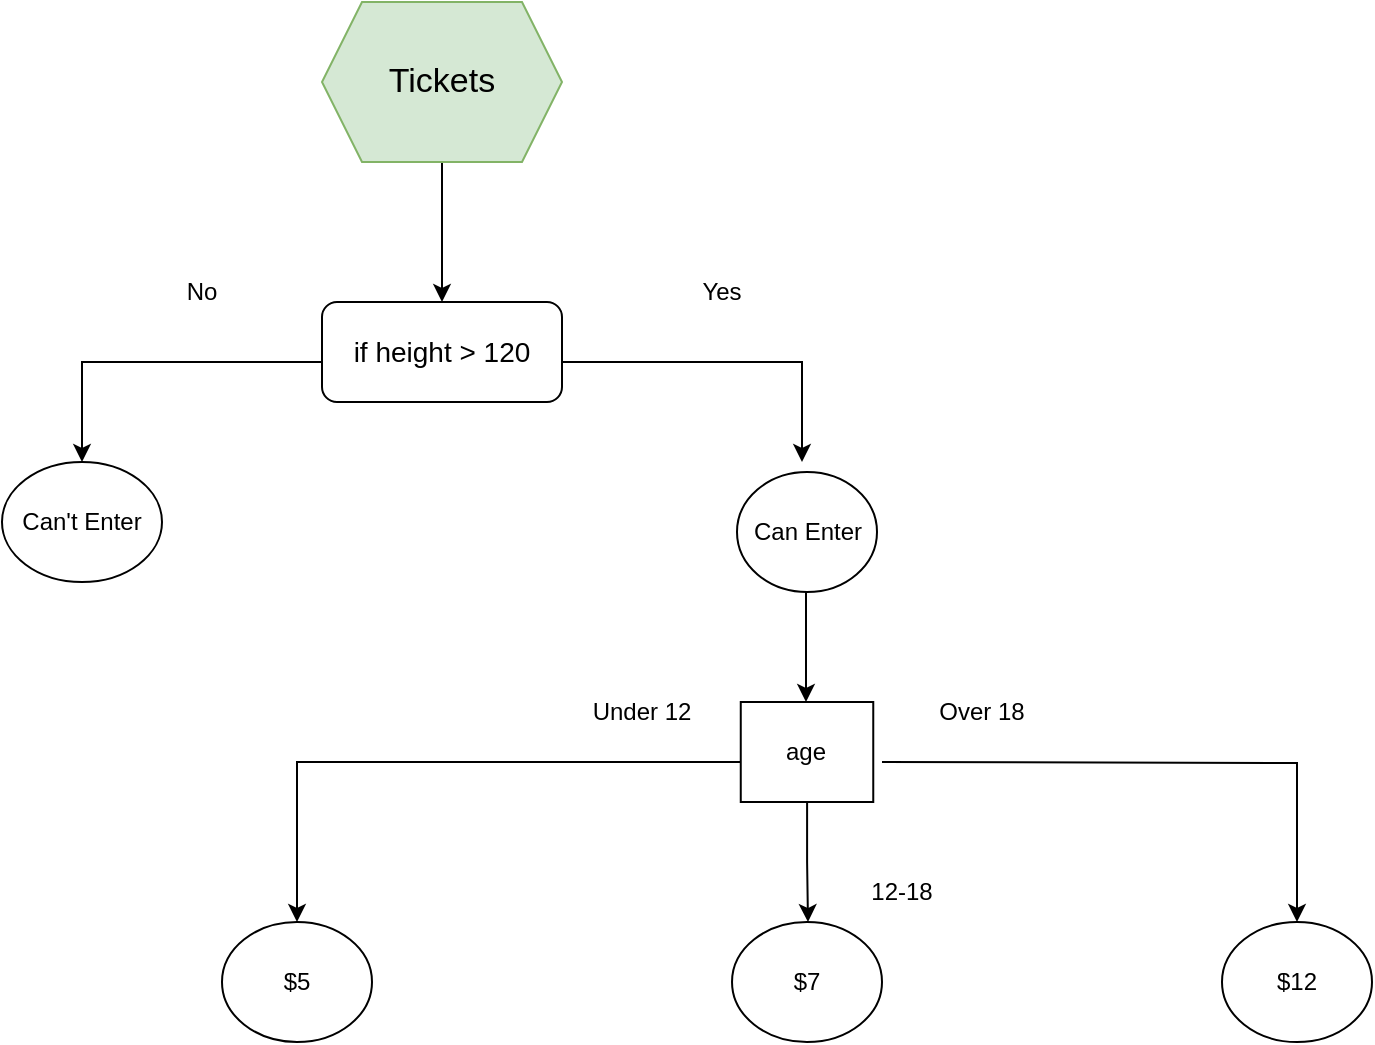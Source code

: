 <mxfile version="22.1.15" type="github">
  <diagram name="Page-1" id="FrTlOlZa7Pk7a0CT6voq">
    <mxGraphModel dx="765" dy="454" grid="1" gridSize="10" guides="1" tooltips="1" connect="1" arrows="1" fold="1" page="1" pageScale="1" pageWidth="850" pageHeight="1100" math="0" shadow="0">
      <root>
        <mxCell id="0" />
        <mxCell id="1" parent="0" />
        <mxCell id="Ezsk1gdBavUFcUs4IUh0-2" style="edgeStyle=orthogonalEdgeStyle;rounded=0;orthogonalLoop=1;jettySize=auto;html=1;" parent="1" source="Ezsk1gdBavUFcUs4IUh0-1" edge="1">
          <mxGeometry relative="1" as="geometry">
            <mxPoint x="420" y="200" as="targetPoint" />
          </mxGeometry>
        </mxCell>
        <mxCell id="Ezsk1gdBavUFcUs4IUh0-1" value="&lt;font style=&quot;font-size: 17px;&quot;&gt;Tickets&lt;/font&gt;" style="shape=hexagon;perimeter=hexagonPerimeter2;whiteSpace=wrap;html=1;fixedSize=1;fillColor=#d5e8d4;strokeColor=#82b366;" parent="1" vertex="1">
          <mxGeometry x="360" y="50" width="120" height="80" as="geometry" />
        </mxCell>
        <mxCell id="Ezsk1gdBavUFcUs4IUh0-4" style="edgeStyle=orthogonalEdgeStyle;rounded=0;orthogonalLoop=1;jettySize=auto;html=1;" parent="1" source="Ezsk1gdBavUFcUs4IUh0-3" edge="1">
          <mxGeometry relative="1" as="geometry">
            <mxPoint x="600" y="280" as="targetPoint" />
            <Array as="points">
              <mxPoint x="600" y="230" />
            </Array>
          </mxGeometry>
        </mxCell>
        <mxCell id="Ezsk1gdBavUFcUs4IUh0-5" style="edgeStyle=orthogonalEdgeStyle;rounded=0;orthogonalLoop=1;jettySize=auto;html=1;" parent="1" source="Ezsk1gdBavUFcUs4IUh0-3" edge="1">
          <mxGeometry relative="1" as="geometry">
            <mxPoint x="240" y="280" as="targetPoint" />
            <Array as="points">
              <mxPoint x="240" y="230" />
            </Array>
          </mxGeometry>
        </mxCell>
        <mxCell id="Ezsk1gdBavUFcUs4IUh0-3" value="&lt;font style=&quot;font-size: 14px;&quot;&gt;if height &amp;gt; 120&lt;/font&gt;" style="rounded=1;whiteSpace=wrap;html=1;" parent="1" vertex="1">
          <mxGeometry x="360" y="200" width="120" height="50" as="geometry" />
        </mxCell>
        <mxCell id="Ezsk1gdBavUFcUs4IUh0-6" value="Can&#39;t Enter" style="ellipse;whiteSpace=wrap;html=1;" parent="1" vertex="1">
          <mxGeometry x="200" y="280" width="80" height="60" as="geometry" />
        </mxCell>
        <mxCell id="Jephfby6uwtYOP852D1k-1" style="edgeStyle=orthogonalEdgeStyle;rounded=0;orthogonalLoop=1;jettySize=auto;html=1;" edge="1" parent="1" source="Ezsk1gdBavUFcUs4IUh0-7">
          <mxGeometry relative="1" as="geometry">
            <mxPoint x="602" y="400" as="targetPoint" />
          </mxGeometry>
        </mxCell>
        <mxCell id="Ezsk1gdBavUFcUs4IUh0-7" value="Can Enter" style="ellipse;whiteSpace=wrap;html=1;" parent="1" vertex="1">
          <mxGeometry x="567.5" y="285" width="70" height="60" as="geometry" />
        </mxCell>
        <mxCell id="Jephfby6uwtYOP852D1k-4" style="edgeStyle=orthogonalEdgeStyle;rounded=0;orthogonalLoop=1;jettySize=auto;html=1;exitX=0.16;exitY=0.6;exitDx=0;exitDy=0;exitPerimeter=0;entryX=0.5;entryY=0;entryDx=0;entryDy=0;" edge="1" parent="1" source="Jephfby6uwtYOP852D1k-9" target="Jephfby6uwtYOP852D1k-7">
          <mxGeometry relative="1" as="geometry">
            <mxPoint x="480" y="520" as="targetPoint" />
            <mxPoint x="560" y="430" as="sourcePoint" />
          </mxGeometry>
        </mxCell>
        <mxCell id="Jephfby6uwtYOP852D1k-5" style="edgeStyle=orthogonalEdgeStyle;rounded=0;orthogonalLoop=1;jettySize=auto;html=1;entryX=0.5;entryY=0;entryDx=0;entryDy=0;" edge="1" parent="1" target="Jephfby6uwtYOP852D1k-11">
          <mxGeometry relative="1" as="geometry">
            <mxPoint x="850" y="490" as="targetPoint" />
            <mxPoint x="640" y="430" as="sourcePoint" />
          </mxGeometry>
        </mxCell>
        <mxCell id="Jephfby6uwtYOP852D1k-7" value="$5" style="ellipse;whiteSpace=wrap;html=1;" vertex="1" parent="1">
          <mxGeometry x="310" y="510" width="75" height="60" as="geometry" />
        </mxCell>
        <mxCell id="Jephfby6uwtYOP852D1k-17" style="edgeStyle=orthogonalEdgeStyle;rounded=0;orthogonalLoop=1;jettySize=auto;html=1;" edge="1" parent="1" source="Jephfby6uwtYOP852D1k-9">
          <mxGeometry relative="1" as="geometry">
            <mxPoint x="603" y="510" as="targetPoint" />
          </mxGeometry>
        </mxCell>
        <mxCell id="Jephfby6uwtYOP852D1k-9" value="age" style="rounded=0;whiteSpace=wrap;html=1;" vertex="1" parent="1">
          <mxGeometry x="569.38" y="400" width="66.25" height="50" as="geometry" />
        </mxCell>
        <mxCell id="Jephfby6uwtYOP852D1k-11" value="$12" style="ellipse;whiteSpace=wrap;html=1;" vertex="1" parent="1">
          <mxGeometry x="810" y="510" width="75" height="60" as="geometry" />
        </mxCell>
        <mxCell id="Jephfby6uwtYOP852D1k-12" value="Yes" style="text;strokeColor=none;align=center;fillColor=none;html=1;verticalAlign=middle;whiteSpace=wrap;rounded=0;" vertex="1" parent="1">
          <mxGeometry x="530" y="180" width="60" height="30" as="geometry" />
        </mxCell>
        <mxCell id="Jephfby6uwtYOP852D1k-13" value="No" style="text;strokeColor=none;align=center;fillColor=none;html=1;verticalAlign=middle;whiteSpace=wrap;rounded=0;" vertex="1" parent="1">
          <mxGeometry x="270" y="180" width="60" height="30" as="geometry" />
        </mxCell>
        <mxCell id="Jephfby6uwtYOP852D1k-14" value="Over 18" style="text;align=center;html=1;verticalAlign=middle;whiteSpace=wrap;rounded=0;" vertex="1" parent="1">
          <mxGeometry x="660" y="390" width="60" height="30" as="geometry" />
        </mxCell>
        <mxCell id="Jephfby6uwtYOP852D1k-15" value="Under 12" style="text;strokeColor=none;align=center;fillColor=none;html=1;verticalAlign=middle;whiteSpace=wrap;rounded=0;" vertex="1" parent="1">
          <mxGeometry x="490" y="390" width="60" height="30" as="geometry" />
        </mxCell>
        <mxCell id="Jephfby6uwtYOP852D1k-18" value="$7" style="ellipse;whiteSpace=wrap;html=1;" vertex="1" parent="1">
          <mxGeometry x="565.01" y="510" width="74.99" height="60" as="geometry" />
        </mxCell>
        <mxCell id="Jephfby6uwtYOP852D1k-19" value="12-18" style="text;strokeColor=none;align=center;fillColor=none;html=1;verticalAlign=middle;whiteSpace=wrap;rounded=0;" vertex="1" parent="1">
          <mxGeometry x="620" y="480" width="60" height="30" as="geometry" />
        </mxCell>
      </root>
    </mxGraphModel>
  </diagram>
</mxfile>
